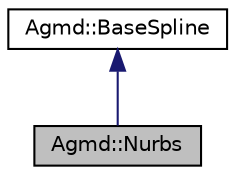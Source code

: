 digraph "Agmd::Nurbs"
{
  edge [fontname="Helvetica",fontsize="10",labelfontname="Helvetica",labelfontsize="10"];
  node [fontname="Helvetica",fontsize="10",shape=record];
  Node1 [label="Agmd::Nurbs",height=0.2,width=0.4,color="black", fillcolor="grey75", style="filled" fontcolor="black"];
  Node2 -> Node1 [dir="back",color="midnightblue",fontsize="10",style="solid",fontname="Helvetica"];
  Node2 [label="Agmd::BaseSpline",height=0.2,width=0.4,color="black", fillcolor="white", style="filled",URL="$class_agmd_1_1_base_spline.html"];
}
